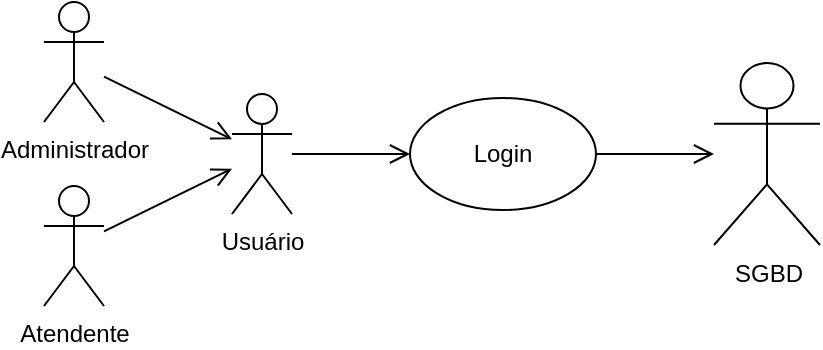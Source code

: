 <mxfile version="24.7.17">
  <diagram name="Page-1" id="XKuFGBFuqH11n4ffUUHy">
    <mxGraphModel dx="2555" dy="1755" grid="0" gridSize="10" guides="1" tooltips="1" connect="1" arrows="1" fold="1" page="1" pageScale="1" pageWidth="1169" pageHeight="827" math="0" shadow="0">
      <root>
        <mxCell id="0" />
        <mxCell id="1" parent="0" />
        <mxCell id="M98I_Dfe5uiVffybFT3l-1" value="Atendente" style="shape=umlActor;verticalLabelPosition=bottom;verticalAlign=top;html=1;" parent="1" vertex="1">
          <mxGeometry x="-1103" y="-445" width="30" height="60" as="geometry" />
        </mxCell>
        <mxCell id="M98I_Dfe5uiVffybFT3l-3" value="Usuário&lt;div&gt;&lt;br&gt;&lt;/div&gt;" style="shape=umlActor;verticalLabelPosition=bottom;verticalAlign=top;html=1;" parent="1" vertex="1">
          <mxGeometry x="-1009" y="-491" width="30" height="60" as="geometry" />
        </mxCell>
        <mxCell id="M98I_Dfe5uiVffybFT3l-4" value="Administrador" style="shape=umlActor;verticalLabelPosition=bottom;verticalAlign=top;html=1;" parent="1" vertex="1">
          <mxGeometry x="-1103" y="-537" width="30" height="60" as="geometry" />
        </mxCell>
        <mxCell id="M98I_Dfe5uiVffybFT3l-5" value="&lt;div&gt;SGBD&lt;/div&gt;" style="shape=umlActor;verticalLabelPosition=bottom;verticalAlign=top;html=1;" parent="1" vertex="1">
          <mxGeometry x="-768" y="-506.5" width="53" height="91" as="geometry" />
        </mxCell>
        <mxCell id="M98I_Dfe5uiVffybFT3l-7" value="Login" style="ellipse;whiteSpace=wrap;html=1;" parent="1" vertex="1">
          <mxGeometry x="-920" y="-489" width="93" height="56" as="geometry" />
        </mxCell>
        <mxCell id="M98I_Dfe5uiVffybFT3l-82" value="" style="endArrow=open;html=1;rounded=0;fontSize=12;startSize=8;endSize=8;endFill=0;" parent="1" source="M98I_Dfe5uiVffybFT3l-7" target="M98I_Dfe5uiVffybFT3l-5" edge="1">
          <mxGeometry relative="1" as="geometry">
            <mxPoint x="-677" y="-760" as="sourcePoint" />
            <mxPoint x="-758" y="-458" as="targetPoint" />
          </mxGeometry>
        </mxCell>
        <mxCell id="M98I_Dfe5uiVffybFT3l-83" value="" style="endArrow=open;html=1;rounded=0;fontSize=12;startSize=8;endSize=8;endFill=0;curved=1;" parent="1" source="M98I_Dfe5uiVffybFT3l-3" target="M98I_Dfe5uiVffybFT3l-7" edge="1">
          <mxGeometry relative="1" as="geometry">
            <mxPoint x="-1366" y="-647" as="sourcePoint" />
            <mxPoint x="-901" y="-673" as="targetPoint" />
          </mxGeometry>
        </mxCell>
        <mxCell id="M98I_Dfe5uiVffybFT3l-84" value="" style="endArrow=open;html=1;rounded=0;fontSize=12;startSize=8;endSize=8;endFill=0;curved=1;" parent="1" source="M98I_Dfe5uiVffybFT3l-1" target="M98I_Dfe5uiVffybFT3l-3" edge="1">
          <mxGeometry relative="1" as="geometry">
            <mxPoint x="-1280" y="-304" as="sourcePoint" />
            <mxPoint x="-980" y="-423" as="targetPoint" />
          </mxGeometry>
        </mxCell>
        <mxCell id="M98I_Dfe5uiVffybFT3l-85" value="" style="endArrow=open;html=1;rounded=0;fontSize=12;startSize=8;endSize=8;endFill=0;curved=1;" parent="1" source="M98I_Dfe5uiVffybFT3l-4" target="M98I_Dfe5uiVffybFT3l-3" edge="1">
          <mxGeometry relative="1" as="geometry">
            <mxPoint x="-1235" y="-503" as="sourcePoint" />
            <mxPoint x="-1286" y="-328" as="targetPoint" />
          </mxGeometry>
        </mxCell>
      </root>
    </mxGraphModel>
  </diagram>
</mxfile>

